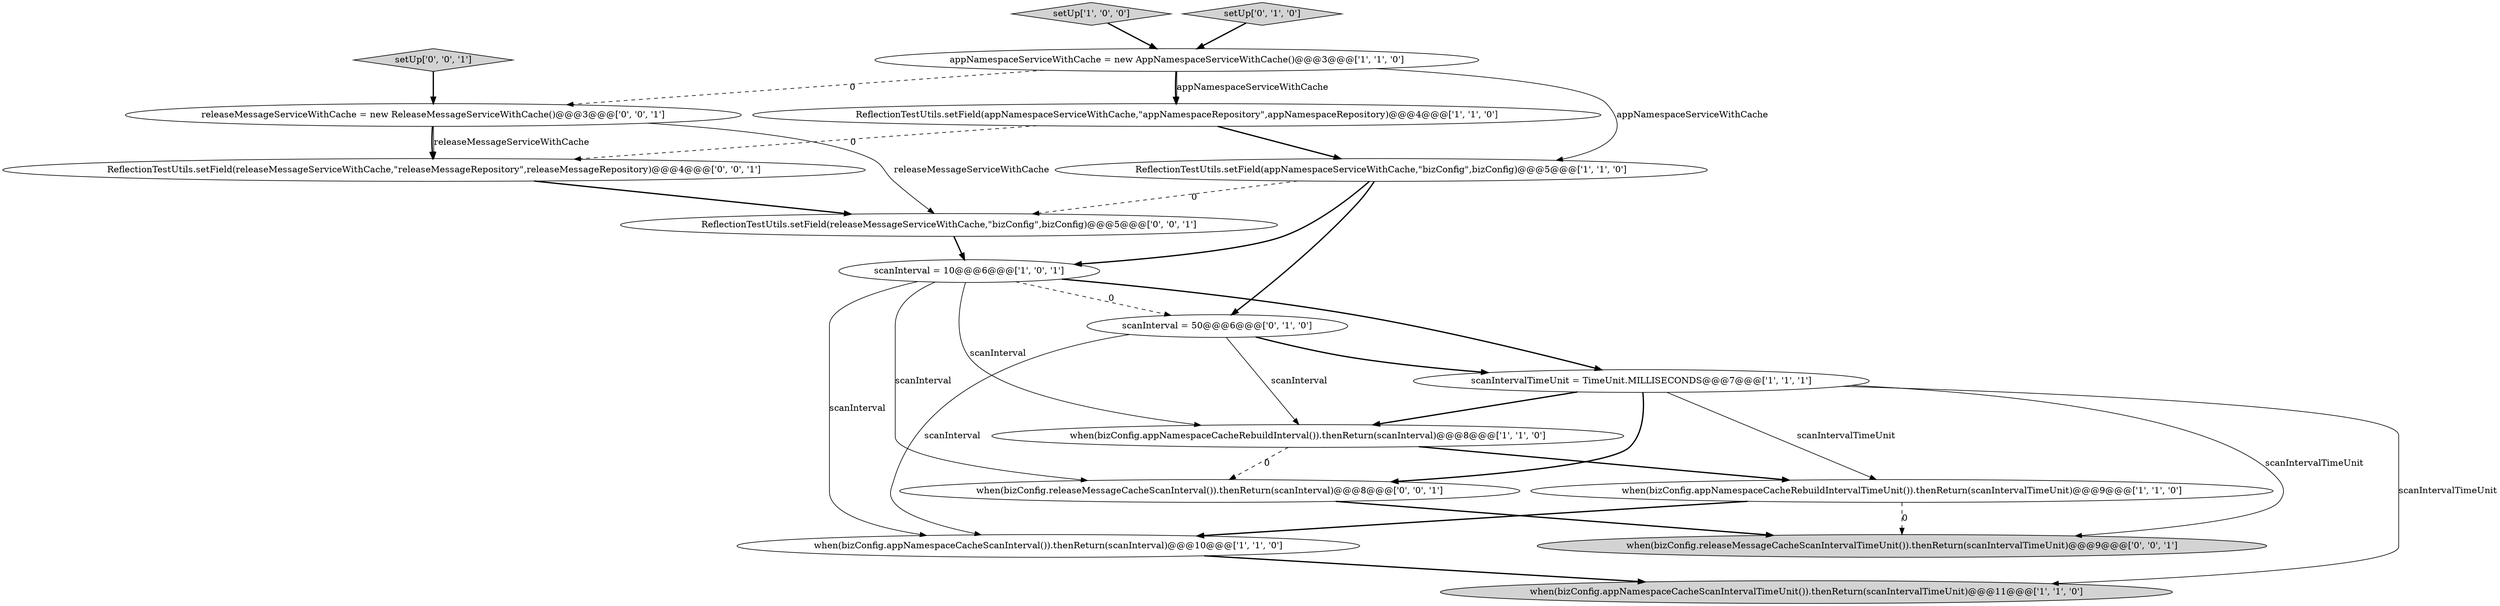 digraph {
16 [style = filled, label = "when(bizConfig.releaseMessageCacheScanInterval()).thenReturn(scanInterval)@@@8@@@['0', '0', '1']", fillcolor = white, shape = ellipse image = "AAA0AAABBB3BBB"];
17 [style = filled, label = "when(bizConfig.releaseMessageCacheScanIntervalTimeUnit()).thenReturn(scanIntervalTimeUnit)@@@9@@@['0', '0', '1']", fillcolor = lightgray, shape = ellipse image = "AAA0AAABBB3BBB"];
6 [style = filled, label = "setUp['1', '0', '0']", fillcolor = lightgray, shape = diamond image = "AAA0AAABBB1BBB"];
0 [style = filled, label = "when(bizConfig.appNamespaceCacheScanInterval()).thenReturn(scanInterval)@@@10@@@['1', '1', '0']", fillcolor = white, shape = ellipse image = "AAA0AAABBB1BBB"];
1 [style = filled, label = "when(bizConfig.appNamespaceCacheScanIntervalTimeUnit()).thenReturn(scanIntervalTimeUnit)@@@11@@@['1', '1', '0']", fillcolor = lightgray, shape = ellipse image = "AAA0AAABBB1BBB"];
13 [style = filled, label = "setUp['0', '0', '1']", fillcolor = lightgray, shape = diamond image = "AAA0AAABBB3BBB"];
15 [style = filled, label = "ReflectionTestUtils.setField(releaseMessageServiceWithCache,\"releaseMessageRepository\",releaseMessageRepository)@@@4@@@['0', '0', '1']", fillcolor = white, shape = ellipse image = "AAA0AAABBB3BBB"];
5 [style = filled, label = "appNamespaceServiceWithCache = new AppNamespaceServiceWithCache()@@@3@@@['1', '1', '0']", fillcolor = white, shape = ellipse image = "AAA0AAABBB1BBB"];
8 [style = filled, label = "scanIntervalTimeUnit = TimeUnit.MILLISECONDS@@@7@@@['1', '1', '1']", fillcolor = white, shape = ellipse image = "AAA0AAABBB1BBB"];
10 [style = filled, label = "scanInterval = 50@@@6@@@['0', '1', '0']", fillcolor = white, shape = ellipse image = "AAA1AAABBB2BBB"];
2 [style = filled, label = "when(bizConfig.appNamespaceCacheRebuildIntervalTimeUnit()).thenReturn(scanIntervalTimeUnit)@@@9@@@['1', '1', '0']", fillcolor = white, shape = ellipse image = "AAA0AAABBB1BBB"];
14 [style = filled, label = "ReflectionTestUtils.setField(releaseMessageServiceWithCache,\"bizConfig\",bizConfig)@@@5@@@['0', '0', '1']", fillcolor = white, shape = ellipse image = "AAA0AAABBB3BBB"];
4 [style = filled, label = "when(bizConfig.appNamespaceCacheRebuildInterval()).thenReturn(scanInterval)@@@8@@@['1', '1', '0']", fillcolor = white, shape = ellipse image = "AAA0AAABBB1BBB"];
12 [style = filled, label = "releaseMessageServiceWithCache = new ReleaseMessageServiceWithCache()@@@3@@@['0', '0', '1']", fillcolor = white, shape = ellipse image = "AAA0AAABBB3BBB"];
9 [style = filled, label = "scanInterval = 10@@@6@@@['1', '0', '1']", fillcolor = white, shape = ellipse image = "AAA0AAABBB1BBB"];
7 [style = filled, label = "ReflectionTestUtils.setField(appNamespaceServiceWithCache,\"appNamespaceRepository\",appNamespaceRepository)@@@4@@@['1', '1', '0']", fillcolor = white, shape = ellipse image = "AAA0AAABBB1BBB"];
3 [style = filled, label = "ReflectionTestUtils.setField(appNamespaceServiceWithCache,\"bizConfig\",bizConfig)@@@5@@@['1', '1', '0']", fillcolor = white, shape = ellipse image = "AAA0AAABBB1BBB"];
11 [style = filled, label = "setUp['0', '1', '0']", fillcolor = lightgray, shape = diamond image = "AAA0AAABBB2BBB"];
8->16 [style = bold, label=""];
3->10 [style = bold, label=""];
8->1 [style = solid, label="scanIntervalTimeUnit"];
7->15 [style = dashed, label="0"];
8->4 [style = bold, label=""];
10->4 [style = solid, label="scanInterval"];
8->2 [style = solid, label="scanIntervalTimeUnit"];
2->17 [style = dashed, label="0"];
12->15 [style = bold, label=""];
9->4 [style = solid, label="scanInterval"];
5->7 [style = solid, label="appNamespaceServiceWithCache"];
9->0 [style = solid, label="scanInterval"];
10->8 [style = bold, label=""];
4->16 [style = dashed, label="0"];
3->14 [style = dashed, label="0"];
14->9 [style = bold, label=""];
5->3 [style = solid, label="appNamespaceServiceWithCache"];
0->1 [style = bold, label=""];
4->2 [style = bold, label=""];
7->3 [style = bold, label=""];
13->12 [style = bold, label=""];
15->14 [style = bold, label=""];
12->14 [style = solid, label="releaseMessageServiceWithCache"];
9->16 [style = solid, label="scanInterval"];
12->15 [style = solid, label="releaseMessageServiceWithCache"];
3->9 [style = bold, label=""];
8->17 [style = solid, label="scanIntervalTimeUnit"];
6->5 [style = bold, label=""];
5->12 [style = dashed, label="0"];
10->0 [style = solid, label="scanInterval"];
2->0 [style = bold, label=""];
16->17 [style = bold, label=""];
9->8 [style = bold, label=""];
5->7 [style = bold, label=""];
9->10 [style = dashed, label="0"];
11->5 [style = bold, label=""];
}
